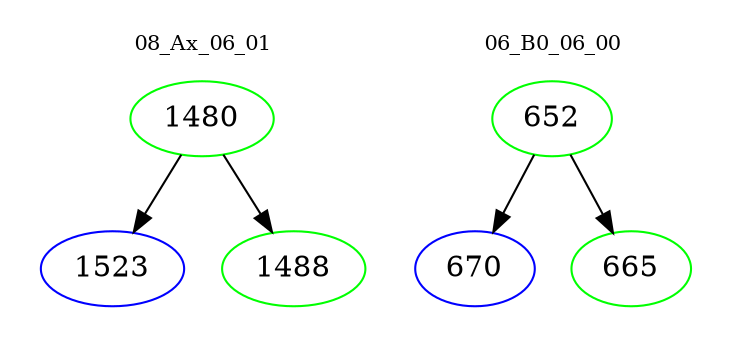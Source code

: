 digraph{
subgraph cluster_0 {
color = white
label = "08_Ax_06_01";
fontsize=10;
T0_1480 [label="1480", color="green"]
T0_1480 -> T0_1523 [color="black"]
T0_1523 [label="1523", color="blue"]
T0_1480 -> T0_1488 [color="black"]
T0_1488 [label="1488", color="green"]
}
subgraph cluster_1 {
color = white
label = "06_B0_06_00";
fontsize=10;
T1_652 [label="652", color="green"]
T1_652 -> T1_670 [color="black"]
T1_670 [label="670", color="blue"]
T1_652 -> T1_665 [color="black"]
T1_665 [label="665", color="green"]
}
}
